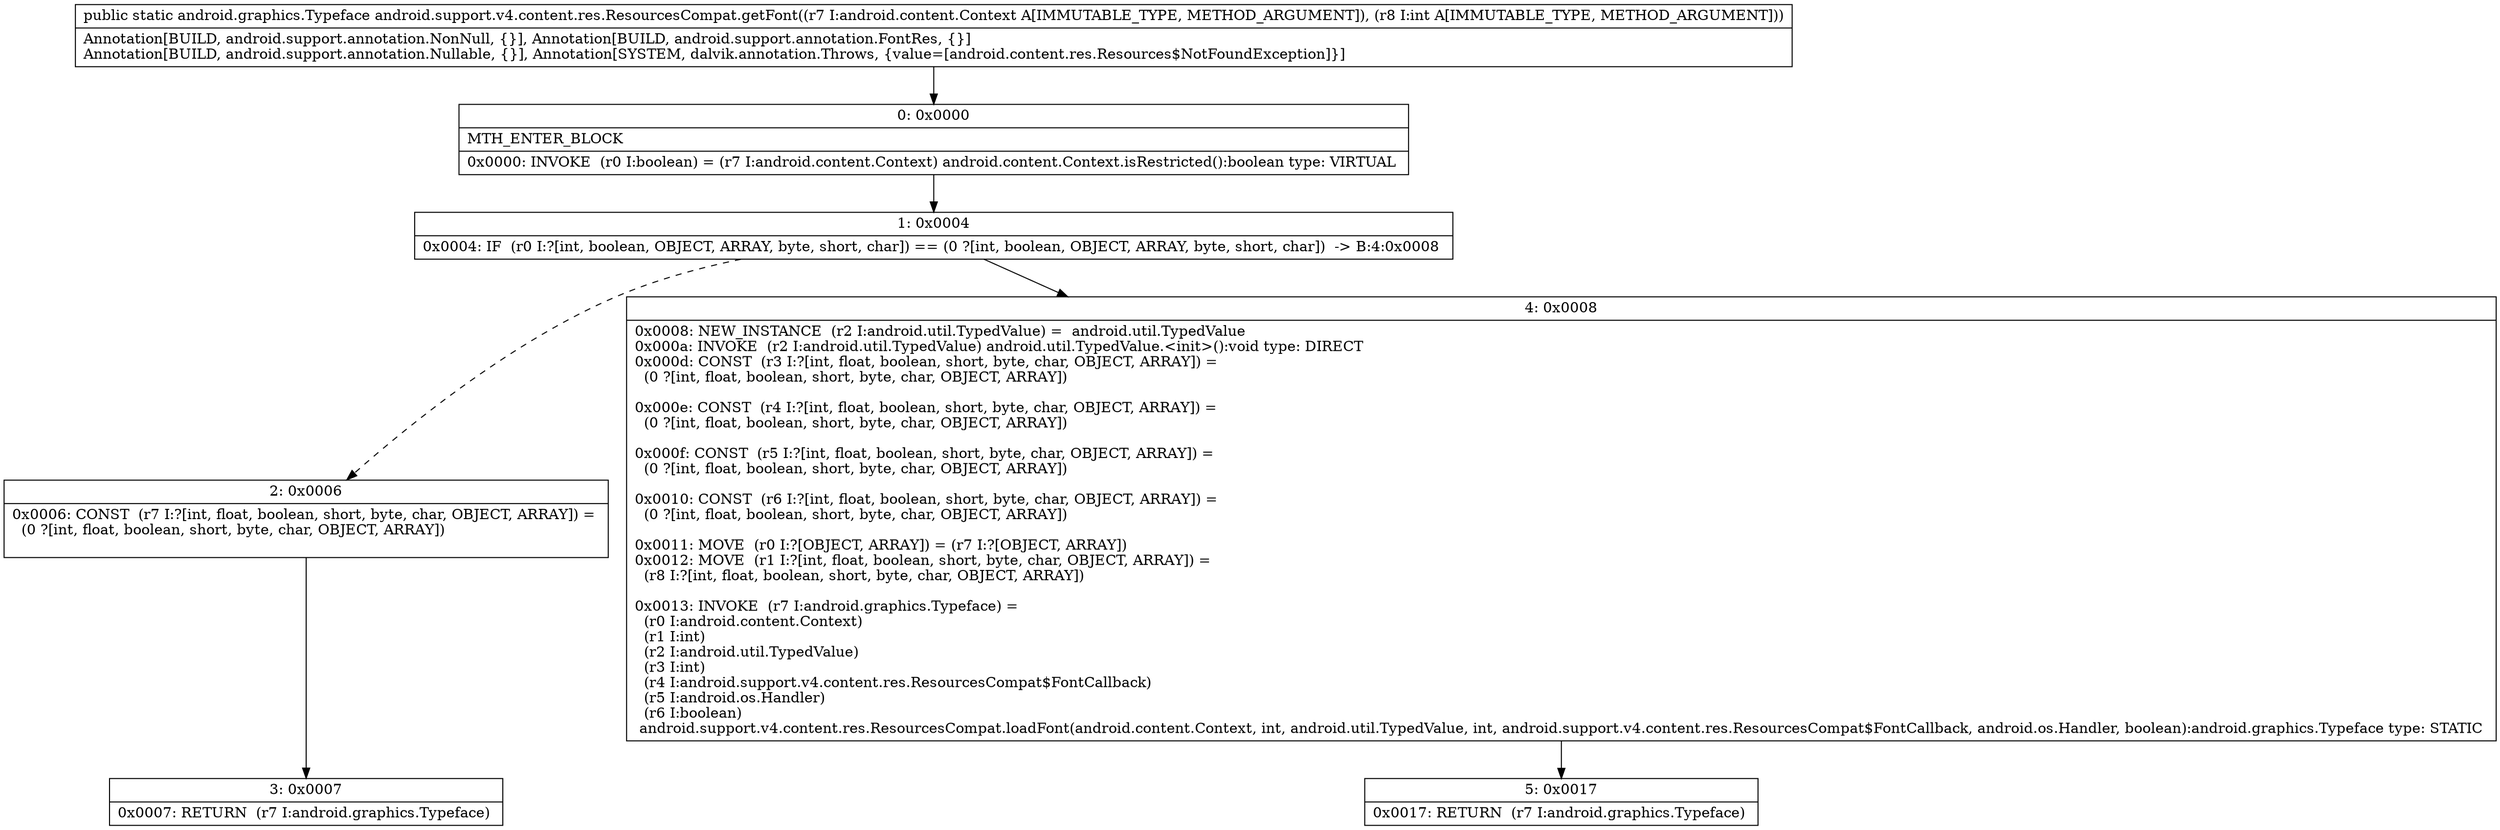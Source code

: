 digraph "CFG forandroid.support.v4.content.res.ResourcesCompat.getFont(Landroid\/content\/Context;I)Landroid\/graphics\/Typeface;" {
Node_0 [shape=record,label="{0\:\ 0x0000|MTH_ENTER_BLOCK\l|0x0000: INVOKE  (r0 I:boolean) = (r7 I:android.content.Context) android.content.Context.isRestricted():boolean type: VIRTUAL \l}"];
Node_1 [shape=record,label="{1\:\ 0x0004|0x0004: IF  (r0 I:?[int, boolean, OBJECT, ARRAY, byte, short, char]) == (0 ?[int, boolean, OBJECT, ARRAY, byte, short, char])  \-\> B:4:0x0008 \l}"];
Node_2 [shape=record,label="{2\:\ 0x0006|0x0006: CONST  (r7 I:?[int, float, boolean, short, byte, char, OBJECT, ARRAY]) = \l  (0 ?[int, float, boolean, short, byte, char, OBJECT, ARRAY])\l \l}"];
Node_3 [shape=record,label="{3\:\ 0x0007|0x0007: RETURN  (r7 I:android.graphics.Typeface) \l}"];
Node_4 [shape=record,label="{4\:\ 0x0008|0x0008: NEW_INSTANCE  (r2 I:android.util.TypedValue) =  android.util.TypedValue \l0x000a: INVOKE  (r2 I:android.util.TypedValue) android.util.TypedValue.\<init\>():void type: DIRECT \l0x000d: CONST  (r3 I:?[int, float, boolean, short, byte, char, OBJECT, ARRAY]) = \l  (0 ?[int, float, boolean, short, byte, char, OBJECT, ARRAY])\l \l0x000e: CONST  (r4 I:?[int, float, boolean, short, byte, char, OBJECT, ARRAY]) = \l  (0 ?[int, float, boolean, short, byte, char, OBJECT, ARRAY])\l \l0x000f: CONST  (r5 I:?[int, float, boolean, short, byte, char, OBJECT, ARRAY]) = \l  (0 ?[int, float, boolean, short, byte, char, OBJECT, ARRAY])\l \l0x0010: CONST  (r6 I:?[int, float, boolean, short, byte, char, OBJECT, ARRAY]) = \l  (0 ?[int, float, boolean, short, byte, char, OBJECT, ARRAY])\l \l0x0011: MOVE  (r0 I:?[OBJECT, ARRAY]) = (r7 I:?[OBJECT, ARRAY]) \l0x0012: MOVE  (r1 I:?[int, float, boolean, short, byte, char, OBJECT, ARRAY]) = \l  (r8 I:?[int, float, boolean, short, byte, char, OBJECT, ARRAY])\l \l0x0013: INVOKE  (r7 I:android.graphics.Typeface) = \l  (r0 I:android.content.Context)\l  (r1 I:int)\l  (r2 I:android.util.TypedValue)\l  (r3 I:int)\l  (r4 I:android.support.v4.content.res.ResourcesCompat$FontCallback)\l  (r5 I:android.os.Handler)\l  (r6 I:boolean)\l android.support.v4.content.res.ResourcesCompat.loadFont(android.content.Context, int, android.util.TypedValue, int, android.support.v4.content.res.ResourcesCompat$FontCallback, android.os.Handler, boolean):android.graphics.Typeface type: STATIC \l}"];
Node_5 [shape=record,label="{5\:\ 0x0017|0x0017: RETURN  (r7 I:android.graphics.Typeface) \l}"];
MethodNode[shape=record,label="{public static android.graphics.Typeface android.support.v4.content.res.ResourcesCompat.getFont((r7 I:android.content.Context A[IMMUTABLE_TYPE, METHOD_ARGUMENT]), (r8 I:int A[IMMUTABLE_TYPE, METHOD_ARGUMENT]))  | Annotation[BUILD, android.support.annotation.NonNull, \{\}], Annotation[BUILD, android.support.annotation.FontRes, \{\}]\lAnnotation[BUILD, android.support.annotation.Nullable, \{\}], Annotation[SYSTEM, dalvik.annotation.Throws, \{value=[android.content.res.Resources$NotFoundException]\}]\l}"];
MethodNode -> Node_0;
Node_0 -> Node_1;
Node_1 -> Node_2[style=dashed];
Node_1 -> Node_4;
Node_2 -> Node_3;
Node_4 -> Node_5;
}

